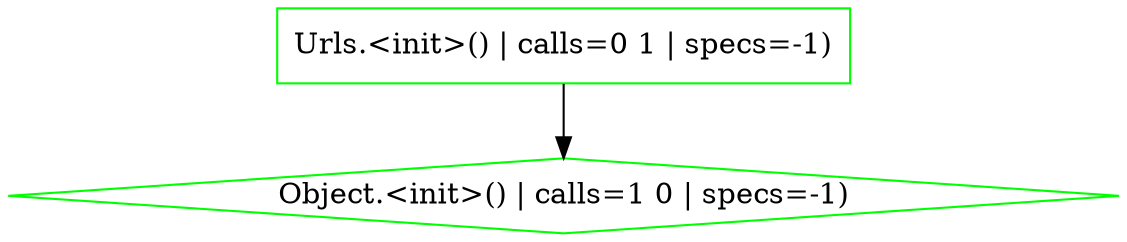 digraph {
"java.lang.Object.<init>().dfab4f0d99f94f824a6db190f40d78c9" [shape=box,label="Object.<init>() | calls=1 0 | specs=-1)",color=green,shape=diamond]
"com.karthik.imager.APIService.Unsplash.Model.Urls.<init>().732211ab0af173035f2001c928248179" [shape=box,label="Urls.<init>() | calls=0 1 | specs=-1)",color=green,shape=box]
"com.karthik.imager.APIService.Unsplash.Model.Urls.<init>().732211ab0af173035f2001c928248179" -> "java.lang.Object.<init>().dfab4f0d99f94f824a6db190f40d78c9"
}
